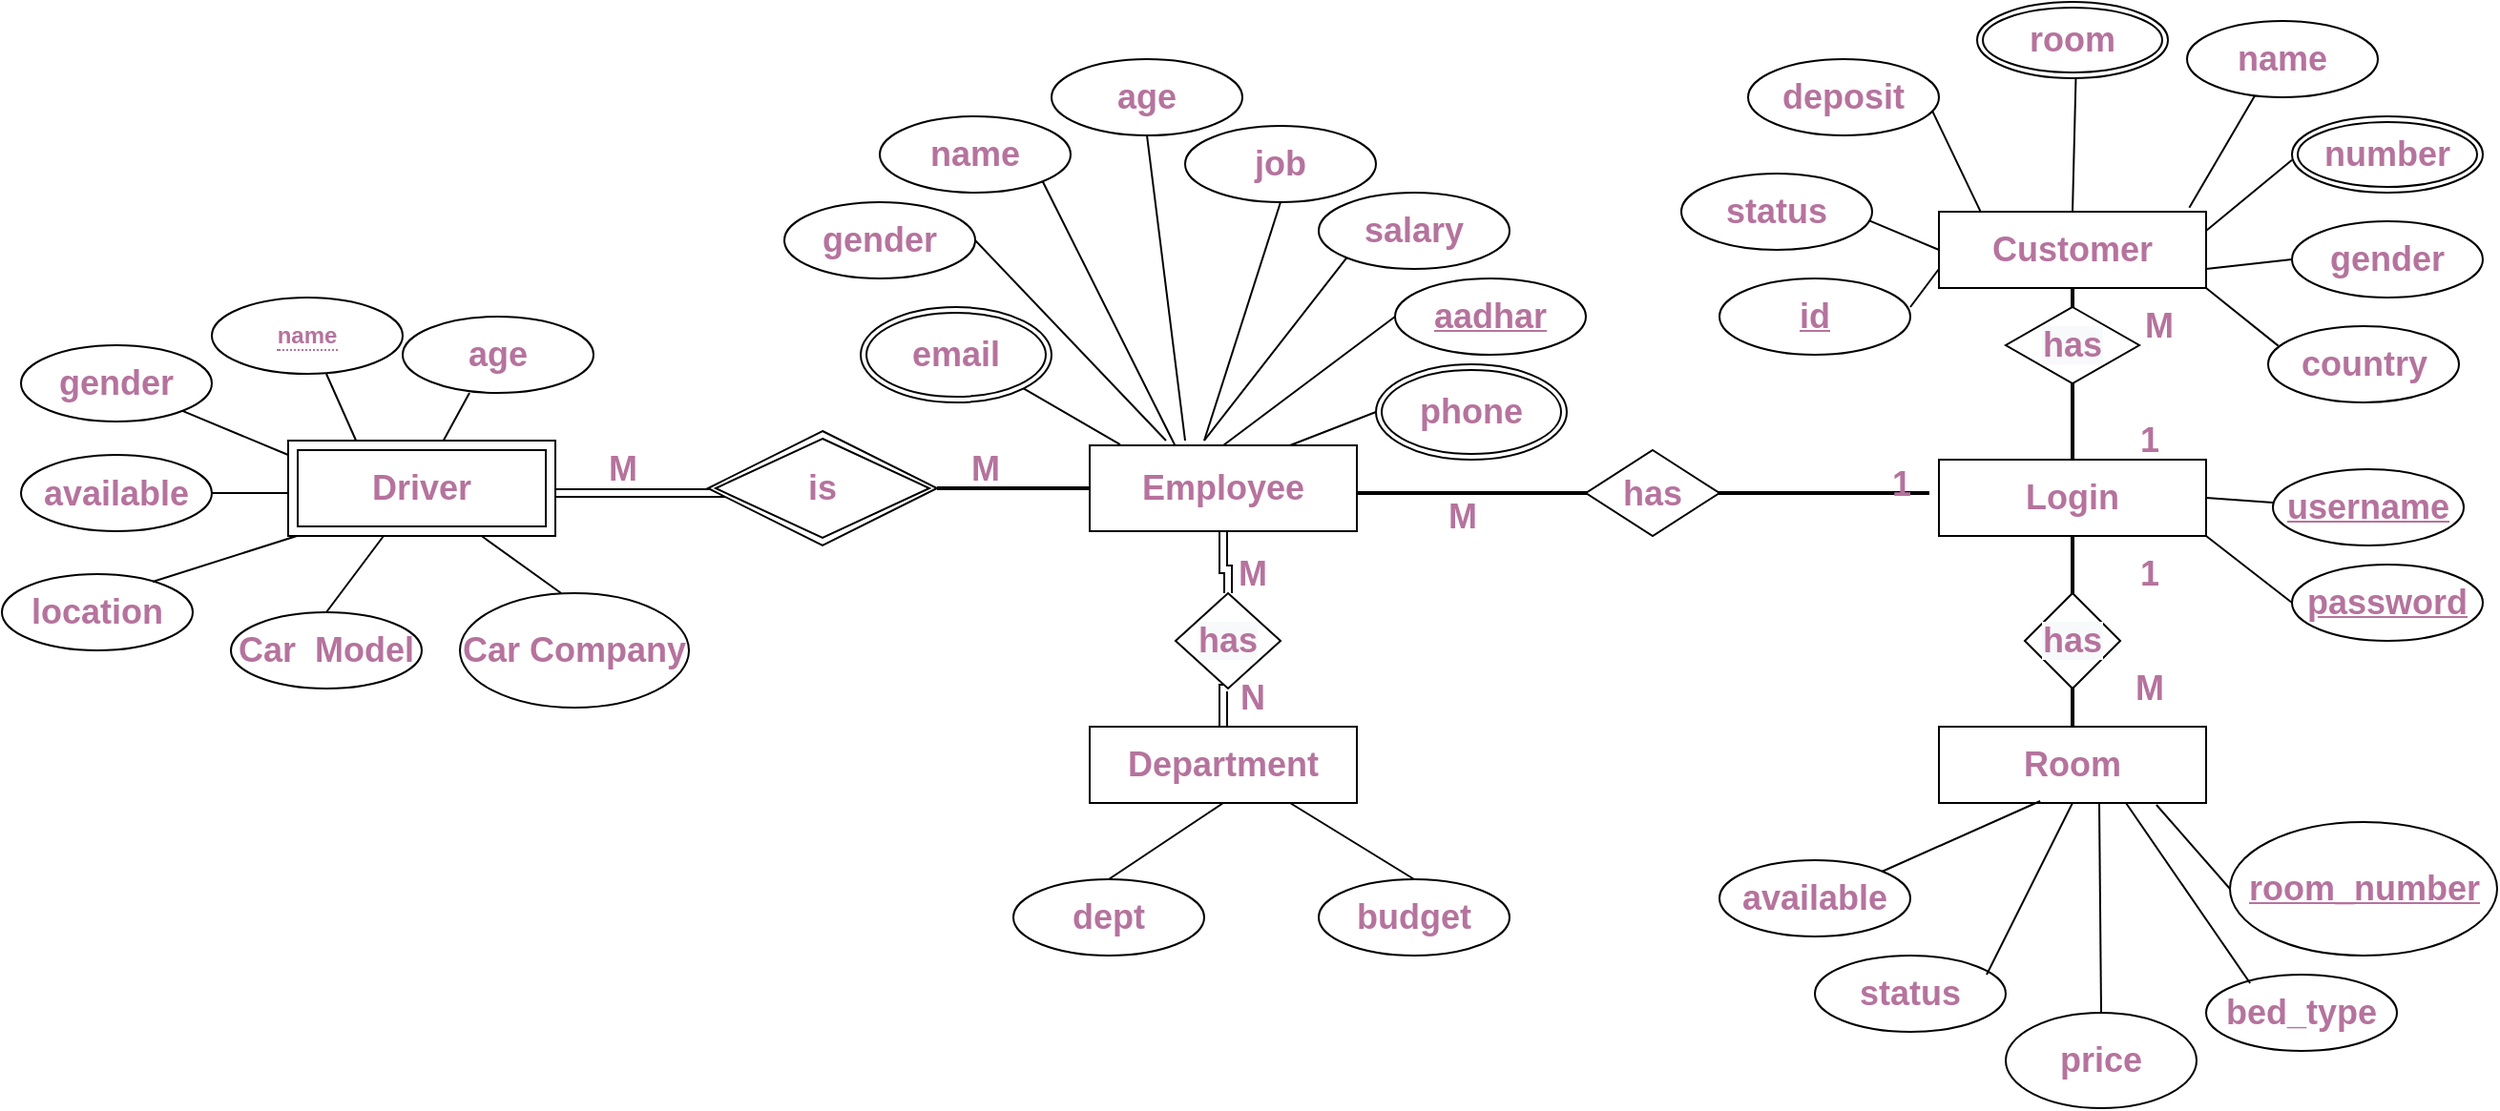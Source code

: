<mxfile version="15.7.3" type="github">
  <diagram id="R2lEEEUBdFMjLlhIrx00" name="Page-1">
    <mxGraphModel dx="2736" dy="691" grid="1" gridSize="10" guides="1" tooltips="1" connect="1" arrows="1" fold="1" page="1" pageScale="1" pageWidth="850" pageHeight="1100" math="0" shadow="0" extFonts="Permanent Marker^https://fonts.googleapis.com/css?family=Permanent+Marker">
      <root>
        <mxCell id="0" />
        <mxCell id="1" parent="0" />
        <mxCell id="tLfT9vOAS1rbt2APkhs6-173" value="" style="line;strokeWidth=2;html=1;rounded=0;sketch=0;fontColor=#B5739D;fontStyle=1" vertex="1" parent="1">
          <mxGeometry x="440" y="382.5" width="340" height="10" as="geometry" />
        </mxCell>
        <mxCell id="tLfT9vOAS1rbt2APkhs6-2" value="Department" style="whiteSpace=wrap;html=1;fontStyle=1;fontSize=18;rounded=0;fontColor=#B5739D;" vertex="1" parent="1">
          <mxGeometry x="340" y="510" width="140" height="40" as="geometry" />
        </mxCell>
        <mxCell id="tLfT9vOAS1rbt2APkhs6-3" value="Customer" style="whiteSpace=wrap;html=1;fontStyle=1;fontSize=18;rounded=0;fontColor=#B5739D;" vertex="1" parent="1">
          <mxGeometry x="785" y="240" width="140" height="40" as="geometry" />
        </mxCell>
        <mxCell id="tLfT9vOAS1rbt2APkhs6-32" style="edgeStyle=orthogonalEdgeStyle;shape=link;orthogonalLoop=1;jettySize=auto;html=1;entryX=0.5;entryY=0;entryDx=0;entryDy=0;fontSize=18;rounded=0;fontColor=#B5739D;fontStyle=1" edge="1" parent="1" source="tLfT9vOAS1rbt2APkhs6-4" target="tLfT9vOAS1rbt2APkhs6-15">
          <mxGeometry relative="1" as="geometry" />
        </mxCell>
        <mxCell id="tLfT9vOAS1rbt2APkhs6-6" value="Room" style="whiteSpace=wrap;html=1;direction=south;fontStyle=1;fontSize=18;rounded=0;fontColor=#B5739D;" vertex="1" parent="1">
          <mxGeometry x="785" y="510" width="140" height="40" as="geometry" />
        </mxCell>
        <mxCell id="tLfT9vOAS1rbt2APkhs6-33" style="edgeStyle=orthogonalEdgeStyle;shape=link;orthogonalLoop=1;jettySize=auto;html=1;exitX=0.5;exitY=1;exitDx=0;exitDy=0;entryX=0.5;entryY=0;entryDx=0;entryDy=0;fontSize=18;rounded=0;fontColor=#B5739D;fontStyle=1" edge="1" parent="1" source="tLfT9vOAS1rbt2APkhs6-15" target="tLfT9vOAS1rbt2APkhs6-2">
          <mxGeometry relative="1" as="geometry" />
        </mxCell>
        <mxCell id="tLfT9vOAS1rbt2APkhs6-15" value="&#xa;&#xa;&lt;span style=&quot;font-family: helvetica; font-size: 18px; font-style: normal; letter-spacing: normal; text-align: center; text-indent: 0px; text-transform: none; word-spacing: 0px; background-color: rgb(248, 249, 250); display: inline; float: none;&quot;&gt;has&lt;/span&gt;&#xa;&#xa;" style="rhombus;whiteSpace=wrap;html=1;fontSize=18;rounded=0;fontColor=#B5739D;fontStyle=1" vertex="1" parent="1">
          <mxGeometry x="385" y="440" width="55" height="50" as="geometry" />
        </mxCell>
        <mxCell id="tLfT9vOAS1rbt2APkhs6-25" style="edgeStyle=orthogonalEdgeStyle;orthogonalLoop=1;jettySize=auto;html=1;exitX=0;exitY=0.5;exitDx=0;exitDy=0;entryX=0;entryY=0.5;entryDx=0;entryDy=0;fontSize=18;rounded=0;fontColor=#B5739D;fontStyle=1" edge="1" parent="1">
          <mxGeometry relative="1" as="geometry">
            <mxPoint x="160" y="387.5" as="sourcePoint" />
            <mxPoint x="160" y="387.5" as="targetPoint" />
          </mxGeometry>
        </mxCell>
        <mxCell id="tLfT9vOAS1rbt2APkhs6-31" style="edgeStyle=orthogonalEdgeStyle;shape=link;orthogonalLoop=1;jettySize=auto;html=1;exitX=0;exitY=0.5;exitDx=0;exitDy=0;entryX=1;entryY=0.5;entryDx=0;entryDy=0;fontSize=18;rounded=0;fontColor=#B5739D;fontStyle=1" edge="1" parent="1">
          <mxGeometry relative="1" as="geometry">
            <mxPoint x="160" y="387.5" as="sourcePoint" />
            <mxPoint x="60" y="387.5" as="targetPoint" />
          </mxGeometry>
        </mxCell>
        <mxCell id="tLfT9vOAS1rbt2APkhs6-17" value="has" style="rhombus;whiteSpace=wrap;html=1;fontSize=18;rounded=0;fontColor=#B5739D;fontStyle=1" vertex="1" parent="1">
          <mxGeometry x="600" y="365" width="70" height="45" as="geometry" />
        </mxCell>
        <mxCell id="tLfT9vOAS1rbt2APkhs6-40" value="M" style="text;html=1;resizable=0;autosize=1;align=center;verticalAlign=middle;points=[];fillColor=none;strokeColor=none;fontSize=18;rounded=0;fontColor=#B5739D;fontStyle=1" vertex="1" parent="1">
          <mxGeometry x="885" y="285" width="30" height="30" as="geometry" />
        </mxCell>
        <mxCell id="tLfT9vOAS1rbt2APkhs6-41" value="1" style="text;html=1;resizable=0;autosize=1;align=center;verticalAlign=middle;points=[];fillColor=none;strokeColor=none;fontSize=18;rounded=0;fontColor=#B5739D;fontStyle=1" vertex="1" parent="1">
          <mxGeometry x="880" y="345" width="30" height="30" as="geometry" />
        </mxCell>
        <mxCell id="tLfT9vOAS1rbt2APkhs6-42" value="M" style="text;html=1;resizable=0;autosize=1;align=center;verticalAlign=middle;points=[];fillColor=none;strokeColor=none;fontSize=18;rounded=0;fontColor=#B5739D;fontStyle=1" vertex="1" parent="1">
          <mxGeometry x="880" y="475" width="30" height="30" as="geometry" />
        </mxCell>
        <mxCell id="tLfT9vOAS1rbt2APkhs6-43" value="1" style="text;html=1;resizable=0;autosize=1;align=center;verticalAlign=middle;points=[];fillColor=none;strokeColor=none;fontSize=18;rounded=0;fontColor=#B5739D;fontStyle=1" vertex="1" parent="1">
          <mxGeometry x="880" y="415" width="30" height="30" as="geometry" />
        </mxCell>
        <mxCell id="tLfT9vOAS1rbt2APkhs6-44" value="N" style="text;html=1;resizable=0;autosize=1;align=center;verticalAlign=middle;points=[];fillColor=none;strokeColor=none;fontSize=18;rounded=0;fontColor=#B5739D;fontStyle=1" vertex="1" parent="1">
          <mxGeometry x="410" y="480" width="30" height="30" as="geometry" />
        </mxCell>
        <mxCell id="tLfT9vOAS1rbt2APkhs6-45" value="M" style="text;html=1;resizable=0;autosize=1;align=center;verticalAlign=middle;points=[];fillColor=none;strokeColor=none;fontSize=18;rounded=0;fontColor=#B5739D;fontStyle=1" vertex="1" parent="1">
          <mxGeometry x="410" y="415" width="30" height="30" as="geometry" />
        </mxCell>
        <mxCell id="tLfT9vOAS1rbt2APkhs6-46" value="1" style="text;html=1;resizable=0;autosize=1;align=center;verticalAlign=middle;points=[];fillColor=none;strokeColor=none;fontSize=18;rounded=0;fontColor=#B5739D;fontStyle=1" vertex="1" parent="1">
          <mxGeometry x="750" y="367.5" width="30" height="30" as="geometry" />
        </mxCell>
        <mxCell id="tLfT9vOAS1rbt2APkhs6-48" value="M" style="text;html=1;resizable=0;autosize=1;align=center;verticalAlign=middle;points=[];fillColor=none;strokeColor=none;fontSize=18;rounded=0;fontColor=#B5739D;fontStyle=1" vertex="1" parent="1">
          <mxGeometry x="270" y="360" width="30" height="30" as="geometry" />
        </mxCell>
        <mxCell id="tLfT9vOAS1rbt2APkhs6-49" value="M" style="text;html=1;resizable=0;autosize=1;align=center;verticalAlign=middle;points=[];fillColor=none;strokeColor=none;fontSize=18;rounded=0;fontColor=#B5739D;fontStyle=1" vertex="1" parent="1">
          <mxGeometry x="80" y="360" width="30" height="30" as="geometry" />
        </mxCell>
        <mxCell id="tLfT9vOAS1rbt2APkhs6-58" value="" style="endArrow=none;html=1;fontSize=18;entryX=0;entryY=0.5;entryDx=0;entryDy=0;exitX=1;exitY=0.5;exitDx=0;exitDy=0;rounded=0;fontColor=#B5739D;fontStyle=1" edge="1" parent="1" source="tLfT9vOAS1rbt2APkhs6-5">
          <mxGeometry width="50" height="50" relative="1" as="geometry">
            <mxPoint x="920" y="400" as="sourcePoint" />
            <mxPoint x="960.0" y="392.5" as="targetPoint" />
          </mxGeometry>
        </mxCell>
        <mxCell id="tLfT9vOAS1rbt2APkhs6-61" value="" style="endArrow=none;html=1;fontSize=18;exitX=1;exitY=1;exitDx=0;exitDy=0;entryX=0;entryY=0.5;entryDx=0;entryDy=0;rounded=0;fontColor=#B5739D;fontStyle=1" edge="1" parent="1" source="tLfT9vOAS1rbt2APkhs6-5">
          <mxGeometry width="50" height="50" relative="1" as="geometry">
            <mxPoint x="925" y="462.5" as="sourcePoint" />
            <mxPoint x="970.0" y="445" as="targetPoint" />
          </mxGeometry>
        </mxCell>
        <mxCell id="tLfT9vOAS1rbt2APkhs6-81" value="" style="endArrow=none;html=1;fontSize=18;entryX=0.693;entryY=1.071;entryDx=0;entryDy=0;entryPerimeter=0;exitX=0.157;exitY=0.008;exitDx=0;exitDy=0;exitPerimeter=0;rounded=0;fontColor=#B5739D;fontStyle=1" edge="1" parent="1" source="tLfT9vOAS1rbt2APkhs6-3">
          <mxGeometry width="50" height="50" relative="1" as="geometry">
            <mxPoint x="740" y="290" as="sourcePoint" />
            <mxPoint x="779.475" y="182.84" as="targetPoint" />
          </mxGeometry>
        </mxCell>
        <mxCell id="tLfT9vOAS1rbt2APkhs6-82" value="" style="endArrow=none;html=1;fontSize=18;entryX=0.36;entryY=0.988;entryDx=0;entryDy=0;entryPerimeter=0;exitX=0.5;exitY=0;exitDx=0;exitDy=0;rounded=0;fontColor=#B5739D;fontStyle=1" edge="1" parent="1" source="tLfT9vOAS1rbt2APkhs6-3">
          <mxGeometry width="50" height="50" relative="1" as="geometry">
            <mxPoint x="816.98" y="250.32" as="sourcePoint" />
            <mxPoint x="857" y="159.52" as="targetPoint" />
          </mxGeometry>
        </mxCell>
        <mxCell id="tLfT9vOAS1rbt2APkhs6-83" value="" style="endArrow=none;html=1;fontSize=18;exitX=0.937;exitY=-0.054;exitDx=0;exitDy=0;exitPerimeter=0;rounded=0;fontColor=#B5739D;fontStyle=1" edge="1" parent="1" source="tLfT9vOAS1rbt2APkhs6-3">
          <mxGeometry width="50" height="50" relative="1" as="geometry">
            <mxPoint x="977.51" y="217.48" as="sourcePoint" />
            <mxPoint x="956.401" y="169.104" as="targetPoint" />
          </mxGeometry>
        </mxCell>
        <mxCell id="tLfT9vOAS1rbt2APkhs6-84" value="" style="endArrow=none;html=1;fontSize=18;entryX=0.693;entryY=1.071;entryDx=0;entryDy=0;entryPerimeter=0;exitX=1;exitY=0.25;exitDx=0;exitDy=0;rounded=0;fontColor=#B5739D;fontStyle=1" edge="1" parent="1" source="tLfT9vOAS1rbt2APkhs6-3">
          <mxGeometry width="50" height="50" relative="1" as="geometry">
            <mxPoint x="997.51" y="270.32" as="sourcePoint" />
            <mxPoint x="970.005" y="212.84" as="targetPoint" />
          </mxGeometry>
        </mxCell>
        <mxCell id="tLfT9vOAS1rbt2APkhs6-85" value="" style="endArrow=none;html=1;fontSize=18;entryX=0;entryY=0.5;entryDx=0;entryDy=0;exitX=1;exitY=0.75;exitDx=0;exitDy=0;rounded=0;fontColor=#B5739D;fontStyle=1" edge="1" parent="1" source="tLfT9vOAS1rbt2APkhs6-3">
          <mxGeometry width="50" height="50" relative="1" as="geometry">
            <mxPoint x="846.98" y="280.32" as="sourcePoint" />
            <mxPoint x="970.0" y="265" as="targetPoint" />
          </mxGeometry>
        </mxCell>
        <mxCell id="tLfT9vOAS1rbt2APkhs6-86" value="" style="endArrow=none;html=1;fontSize=18;entryX=0.949;entryY=0.842;entryDx=0;entryDy=0;entryPerimeter=0;exitX=0;exitY=0.5;exitDx=0;exitDy=0;rounded=0;fontColor=#B5739D;fontStyle=1" edge="1" parent="1" source="tLfT9vOAS1rbt2APkhs6-3">
          <mxGeometry width="50" height="50" relative="1" as="geometry">
            <mxPoint x="856.98" y="290.32" as="sourcePoint" />
            <mxPoint x="746.175" y="243.68" as="targetPoint" />
          </mxGeometry>
        </mxCell>
        <mxCell id="tLfT9vOAS1rbt2APkhs6-87" value="" style="endArrow=none;html=1;fontSize=18;entryX=1;entryY=0.25;entryDx=0;entryDy=0;entryPerimeter=0;exitX=0;exitY=0.75;exitDx=0;exitDy=0;rounded=0;fontColor=#B5739D;fontStyle=1" edge="1" parent="1" source="tLfT9vOAS1rbt2APkhs6-3">
          <mxGeometry width="50" height="50" relative="1" as="geometry">
            <mxPoint x="866.98" y="300.32" as="sourcePoint" />
            <mxPoint x="770" y="290" as="targetPoint" />
          </mxGeometry>
        </mxCell>
        <mxCell id="tLfT9vOAS1rbt2APkhs6-89" value="" style="endArrow=none;html=1;fontSize=18;entryX=1;entryY=1;entryDx=0;entryDy=0;exitX=0.053;exitY=0.258;exitDx=0;exitDy=0;exitPerimeter=0;rounded=0;fontColor=#B5739D;fontStyle=1" edge="1" parent="1" source="tLfT9vOAS1rbt2APkhs6-97" target="tLfT9vOAS1rbt2APkhs6-3">
          <mxGeometry width="50" height="50" relative="1" as="geometry">
            <mxPoint x="960.983" y="305.858" as="sourcePoint" />
            <mxPoint x="849.475" y="252.84" as="targetPoint" />
          </mxGeometry>
        </mxCell>
        <mxCell id="tLfT9vOAS1rbt2APkhs6-90" value="id" style="ellipse;whiteSpace=wrap;html=1;align=center;fontStyle=5;fontSize=18;rounded=0;fontColor=#B5739D;" vertex="1" parent="1">
          <mxGeometry x="670" y="275" width="100" height="40" as="geometry" />
        </mxCell>
        <mxCell id="tLfT9vOAS1rbt2APkhs6-91" value="number" style="ellipse;shape=doubleEllipse;margin=3;whiteSpace=wrap;html=1;align=center;fontSize=18;rounded=0;fontColor=#B5739D;fontStyle=1" vertex="1" parent="1">
          <mxGeometry x="970" y="190" width="100" height="40" as="geometry" />
        </mxCell>
        <mxCell id="tLfT9vOAS1rbt2APkhs6-92" value="room" style="ellipse;shape=doubleEllipse;margin=3;whiteSpace=wrap;html=1;align=center;fontSize=18;rounded=0;fontColor=#B5739D;fontStyle=1" vertex="1" parent="1">
          <mxGeometry x="805" y="130" width="100" height="40" as="geometry" />
        </mxCell>
        <mxCell id="tLfT9vOAS1rbt2APkhs6-93" value="gender" style="ellipse;whiteSpace=wrap;html=1;align=center;fontSize=18;rounded=0;fontColor=#B5739D;fontStyle=1" vertex="1" parent="1">
          <mxGeometry x="970" y="245" width="100" height="40" as="geometry" />
        </mxCell>
        <mxCell id="tLfT9vOAS1rbt2APkhs6-94" value="name" style="ellipse;whiteSpace=wrap;html=1;align=center;fontSize=18;rounded=0;fontColor=#B5739D;fontStyle=1" vertex="1" parent="1">
          <mxGeometry x="915" y="140" width="100" height="40" as="geometry" />
        </mxCell>
        <mxCell id="tLfT9vOAS1rbt2APkhs6-95" value="deposit" style="ellipse;whiteSpace=wrap;html=1;align=center;fontSize=18;rounded=0;fontColor=#B5739D;fontStyle=1" vertex="1" parent="1">
          <mxGeometry x="685" y="160" width="100" height="40" as="geometry" />
        </mxCell>
        <mxCell id="tLfT9vOAS1rbt2APkhs6-96" value="status" style="ellipse;whiteSpace=wrap;html=1;align=center;fontSize=18;rounded=0;fontColor=#B5739D;fontStyle=1" vertex="1" parent="1">
          <mxGeometry x="650" y="220" width="100" height="40" as="geometry" />
        </mxCell>
        <mxCell id="tLfT9vOAS1rbt2APkhs6-97" value="country" style="ellipse;whiteSpace=wrap;html=1;align=center;fontSize=18;rounded=0;fontColor=#B5739D;fontStyle=1" vertex="1" parent="1">
          <mxGeometry x="957.5" y="300" width="100" height="40" as="geometry" />
        </mxCell>
        <mxCell id="tLfT9vOAS1rbt2APkhs6-98" value="&lt;u&gt;username&lt;/u&gt;" style="ellipse;whiteSpace=wrap;html=1;align=center;fontSize=18;rounded=0;fontColor=#B5739D;fontStyle=1" vertex="1" parent="1">
          <mxGeometry x="960" y="375" width="100" height="40" as="geometry" />
        </mxCell>
        <mxCell id="tLfT9vOAS1rbt2APkhs6-99" value="password" style="ellipse;whiteSpace=wrap;html=1;align=center;fontSize=18;fontStyle=5;rounded=0;fontColor=#B5739D;" vertex="1" parent="1">
          <mxGeometry x="970" y="425" width="100" height="40" as="geometry" />
        </mxCell>
        <mxCell id="tLfT9vOAS1rbt2APkhs6-105" value="gender" style="ellipse;whiteSpace=wrap;html=1;align=center;fontSize=18;rounded=0;fontColor=#B5739D;fontStyle=1" vertex="1" parent="1">
          <mxGeometry x="180" y="235" width="100" height="40" as="geometry" />
        </mxCell>
        <mxCell id="tLfT9vOAS1rbt2APkhs6-106" value="name" style="ellipse;whiteSpace=wrap;html=1;align=center;fontSize=18;rounded=0;fontColor=#B5739D;fontStyle=1" vertex="1" parent="1">
          <mxGeometry x="230" y="190" width="100" height="40" as="geometry" />
        </mxCell>
        <mxCell id="tLfT9vOAS1rbt2APkhs6-107" value="age" style="ellipse;whiteSpace=wrap;html=1;align=center;fontSize=18;rounded=0;fontColor=#B5739D;fontStyle=1" vertex="1" parent="1">
          <mxGeometry x="320" y="160" width="100" height="40" as="geometry" />
        </mxCell>
        <mxCell id="tLfT9vOAS1rbt2APkhs6-108" value="salary" style="ellipse;whiteSpace=wrap;html=1;align=center;fontSize=18;rounded=0;fontColor=#B5739D;fontStyle=1" vertex="1" parent="1">
          <mxGeometry x="460" y="230" width="100" height="40" as="geometry" />
        </mxCell>
        <mxCell id="tLfT9vOAS1rbt2APkhs6-110" value="job" style="ellipse;whiteSpace=wrap;html=1;align=center;fontSize=18;rounded=0;fontColor=#B5739D;fontStyle=1" vertex="1" parent="1">
          <mxGeometry x="390" y="195" width="100" height="40" as="geometry" />
        </mxCell>
        <mxCell id="tLfT9vOAS1rbt2APkhs6-111" value="&lt;span&gt;Car&amp;nbsp; Model&lt;/span&gt;" style="ellipse;whiteSpace=wrap;html=1;align=center;fontSize=18;fontStyle=1;rounded=0;fontColor=#B5739D;" vertex="1" parent="1">
          <mxGeometry x="-110" y="450" width="100" height="40" as="geometry" />
        </mxCell>
        <mxCell id="tLfT9vOAS1rbt2APkhs6-112" value="phone" style="ellipse;shape=doubleEllipse;margin=3;whiteSpace=wrap;html=1;align=center;fontSize=18;rounded=0;fontColor=#B5739D;fontStyle=1" vertex="1" parent="1">
          <mxGeometry x="490" y="320" width="100" height="50" as="geometry" />
        </mxCell>
        <mxCell id="tLfT9vOAS1rbt2APkhs6-113" value="aadhar" style="ellipse;whiteSpace=wrap;html=1;align=center;fontStyle=5;fontSize=18;rounded=0;fontColor=#B5739D;" vertex="1" parent="1">
          <mxGeometry x="500" y="275" width="100" height="40" as="geometry" />
        </mxCell>
        <mxCell id="tLfT9vOAS1rbt2APkhs6-114" value="email" style="ellipse;shape=doubleEllipse;margin=3;whiteSpace=wrap;html=1;align=center;fontSize=18;rounded=0;fontColor=#B5739D;fontStyle=1" vertex="1" parent="1">
          <mxGeometry x="220" y="290" width="100" height="50" as="geometry" />
        </mxCell>
        <mxCell id="tLfT9vOAS1rbt2APkhs6-124" value="" style="endArrow=none;html=1;fontSize=18;entryX=0.5;entryY=1;entryDx=0;entryDy=0;rounded=0;fontColor=#B5739D;fontStyle=1" edge="1" parent="1" target="tLfT9vOAS1rbt2APkhs6-110">
          <mxGeometry width="50" height="50" relative="1" as="geometry">
            <mxPoint x="400" y="360" as="sourcePoint" />
            <mxPoint x="395" y="280" as="targetPoint" />
          </mxGeometry>
        </mxCell>
        <mxCell id="tLfT9vOAS1rbt2APkhs6-125" value="" style="endArrow=none;html=1;fontSize=18;entryX=0.5;entryY=1;entryDx=0;entryDy=0;rounded=0;fontColor=#B5739D;fontStyle=1" edge="1" parent="1">
          <mxGeometry width="50" height="50" relative="1" as="geometry">
            <mxPoint x="390" y="360" as="sourcePoint" />
            <mxPoint x="370" y="200" as="targetPoint" />
          </mxGeometry>
        </mxCell>
        <mxCell id="tLfT9vOAS1rbt2APkhs6-126" value="" style="endArrow=none;html=1;fontSize=18;entryX=0;entryY=1;entryDx=0;entryDy=0;rounded=0;fontColor=#B5739D;fontStyle=1" edge="1" parent="1" target="tLfT9vOAS1rbt2APkhs6-108">
          <mxGeometry width="50" height="50" relative="1" as="geometry">
            <mxPoint x="400" y="360" as="sourcePoint" />
            <mxPoint x="460" y="255" as="targetPoint" />
          </mxGeometry>
        </mxCell>
        <mxCell id="tLfT9vOAS1rbt2APkhs6-127" value="" style="endArrow=none;html=1;fontSize=18;entryX=0;entryY=0.5;entryDx=0;entryDy=0;exitX=0.5;exitY=0;exitDx=0;exitDy=0;rounded=0;fontColor=#B5739D;fontStyle=1" edge="1" parent="1" source="tLfT9vOAS1rbt2APkhs6-4" target="tLfT9vOAS1rbt2APkhs6-113">
          <mxGeometry width="50" height="50" relative="1" as="geometry">
            <mxPoint x="430" y="390" as="sourcePoint" />
            <mxPoint x="470" y="265" as="targetPoint" />
          </mxGeometry>
        </mxCell>
        <mxCell id="tLfT9vOAS1rbt2APkhs6-128" value="" style="endArrow=none;html=1;fontSize=18;entryX=0;entryY=0.5;entryDx=0;entryDy=0;exitX=0.75;exitY=0;exitDx=0;exitDy=0;rounded=0;fontColor=#B5739D;fontStyle=1" edge="1" parent="1" source="tLfT9vOAS1rbt2APkhs6-4" target="tLfT9vOAS1rbt2APkhs6-112">
          <mxGeometry width="50" height="50" relative="1" as="geometry">
            <mxPoint x="440" y="400" as="sourcePoint" />
            <mxPoint x="480" y="275" as="targetPoint" />
          </mxGeometry>
        </mxCell>
        <mxCell id="tLfT9vOAS1rbt2APkhs6-129" value="" style="endArrow=none;html=1;fontSize=18;entryX=1;entryY=1;entryDx=0;entryDy=0;exitX=0.321;exitY=0.011;exitDx=0;exitDy=0;exitPerimeter=0;rounded=0;fontColor=#B5739D;fontStyle=1" edge="1" parent="1" source="tLfT9vOAS1rbt2APkhs6-4" target="tLfT9vOAS1rbt2APkhs6-106">
          <mxGeometry width="50" height="50" relative="1" as="geometry">
            <mxPoint x="450" y="410" as="sourcePoint" />
            <mxPoint x="490" y="285" as="targetPoint" />
          </mxGeometry>
        </mxCell>
        <mxCell id="tLfT9vOAS1rbt2APkhs6-130" value="" style="endArrow=none;html=1;fontSize=18;entryX=1;entryY=0.5;entryDx=0;entryDy=0;rounded=0;fontColor=#B5739D;fontStyle=1" edge="1" parent="1" target="tLfT9vOAS1rbt2APkhs6-105">
          <mxGeometry width="50" height="50" relative="1" as="geometry">
            <mxPoint x="380" y="360" as="sourcePoint" />
            <mxPoint x="500" y="295" as="targetPoint" />
          </mxGeometry>
        </mxCell>
        <mxCell id="tLfT9vOAS1rbt2APkhs6-131" value="" style="endArrow=none;html=1;fontSize=18;entryX=1;entryY=1;entryDx=0;entryDy=0;exitX=0.114;exitY=-0.011;exitDx=0;exitDy=0;exitPerimeter=0;rounded=0;fontColor=#B5739D;fontStyle=1" edge="1" parent="1" source="tLfT9vOAS1rbt2APkhs6-4" target="tLfT9vOAS1rbt2APkhs6-114">
          <mxGeometry width="50" height="50" relative="1" as="geometry">
            <mxPoint x="470" y="430" as="sourcePoint" />
            <mxPoint x="510" y="305" as="targetPoint" />
          </mxGeometry>
        </mxCell>
        <mxCell id="tLfT9vOAS1rbt2APkhs6-132" value="dept" style="ellipse;whiteSpace=wrap;html=1;align=center;fontSize=18;rounded=0;fontColor=#B5739D;fontStyle=1" vertex="1" parent="1">
          <mxGeometry x="300" y="590" width="100" height="40" as="geometry" />
        </mxCell>
        <mxCell id="tLfT9vOAS1rbt2APkhs6-133" value="budget" style="ellipse;whiteSpace=wrap;html=1;align=center;fontSize=18;rounded=0;fontColor=#B5739D;fontStyle=1" vertex="1" parent="1">
          <mxGeometry x="460" y="590" width="100" height="40" as="geometry" />
        </mxCell>
        <mxCell id="tLfT9vOAS1rbt2APkhs6-134" value="" style="endArrow=none;html=1;fontSize=18;entryX=0.5;entryY=0;entryDx=0;entryDy=0;exitX=0.75;exitY=1;exitDx=0;exitDy=0;rounded=0;fontColor=#B5739D;fontStyle=1" edge="1" parent="1" source="tLfT9vOAS1rbt2APkhs6-2" target="tLfT9vOAS1rbt2APkhs6-133">
          <mxGeometry width="50" height="50" relative="1" as="geometry">
            <mxPoint x="480" y="440" as="sourcePoint" />
            <mxPoint x="520" y="315" as="targetPoint" />
          </mxGeometry>
        </mxCell>
        <mxCell id="tLfT9vOAS1rbt2APkhs6-135" value="" style="endArrow=none;html=1;fontSize=18;entryX=0.5;entryY=1;entryDx=0;entryDy=0;exitX=0.5;exitY=0;exitDx=0;exitDy=0;rounded=0;fontColor=#B5739D;fontStyle=1" edge="1" parent="1" source="tLfT9vOAS1rbt2APkhs6-132" target="tLfT9vOAS1rbt2APkhs6-2">
          <mxGeometry width="50" height="50" relative="1" as="geometry">
            <mxPoint x="490" y="450" as="sourcePoint" />
            <mxPoint x="530" y="325" as="targetPoint" />
          </mxGeometry>
        </mxCell>
        <mxCell id="tLfT9vOAS1rbt2APkhs6-136" value="Car Company" style="ellipse;whiteSpace=wrap;html=1;align=center;fontSize=18;rounded=0;fontColor=#B5739D;fontStyle=1" vertex="1" parent="1">
          <mxGeometry x="10" y="440" width="120" height="60" as="geometry" />
        </mxCell>
        <mxCell id="tLfT9vOAS1rbt2APkhs6-137" value="available" style="ellipse;whiteSpace=wrap;html=1;align=center;fontSize=18;rounded=0;fontColor=#B5739D;fontStyle=1" vertex="1" parent="1">
          <mxGeometry x="-220" y="367.5" width="100" height="40" as="geometry" />
        </mxCell>
        <mxCell id="tLfT9vOAS1rbt2APkhs6-138" value="available" style="ellipse;whiteSpace=wrap;html=1;align=center;fontSize=18;rounded=0;fontColor=#B5739D;fontStyle=1" vertex="1" parent="1">
          <mxGeometry x="670" y="580" width="100" height="40" as="geometry" />
        </mxCell>
        <mxCell id="tLfT9vOAS1rbt2APkhs6-139" value="room_number" style="ellipse;whiteSpace=wrap;html=1;align=center;fontSize=18;fontStyle=5;rounded=0;fontColor=#B5739D;" vertex="1" parent="1">
          <mxGeometry x="937.5" y="560" width="140" height="70" as="geometry" />
        </mxCell>
        <mxCell id="tLfT9vOAS1rbt2APkhs6-140" value="status" style="ellipse;whiteSpace=wrap;html=1;align=center;fontSize=18;rounded=0;fontColor=#B5739D;fontStyle=1" vertex="1" parent="1">
          <mxGeometry x="720" y="630" width="100" height="40" as="geometry" />
        </mxCell>
        <mxCell id="tLfT9vOAS1rbt2APkhs6-141" value="bed_type" style="ellipse;whiteSpace=wrap;html=1;align=center;fontSize=18;rounded=0;fontColor=#B5739D;fontStyle=1" vertex="1" parent="1">
          <mxGeometry x="925" y="640" width="100" height="40" as="geometry" />
        </mxCell>
        <mxCell id="tLfT9vOAS1rbt2APkhs6-142" value="price" style="ellipse;whiteSpace=wrap;html=1;align=center;fontSize=18;rounded=0;fontColor=#B5739D;fontStyle=1" vertex="1" parent="1">
          <mxGeometry x="820" y="660" width="100" height="50" as="geometry" />
        </mxCell>
        <mxCell id="tLfT9vOAS1rbt2APkhs6-144" value="" style="endArrow=none;html=1;fontSize=18;entryX=0.975;entryY=0.621;entryDx=0;entryDy=0;entryPerimeter=0;exitX=1;exitY=0;exitDx=0;exitDy=0;rounded=0;fontColor=#B5739D;fontStyle=1" edge="1" parent="1" source="tLfT9vOAS1rbt2APkhs6-138" target="tLfT9vOAS1rbt2APkhs6-6">
          <mxGeometry width="50" height="50" relative="1" as="geometry">
            <mxPoint x="800" y="630" as="sourcePoint" />
            <mxPoint x="850" y="580" as="targetPoint" />
          </mxGeometry>
        </mxCell>
        <mxCell id="tLfT9vOAS1rbt2APkhs6-145" value="" style="endArrow=none;html=1;fontSize=18;entryX=1;entryY=0.5;entryDx=0;entryDy=0;rounded=0;fontColor=#B5739D;fontStyle=1" edge="1" parent="1" target="tLfT9vOAS1rbt2APkhs6-6">
          <mxGeometry width="50" height="50" relative="1" as="geometry">
            <mxPoint x="810" y="640" as="sourcePoint" />
            <mxPoint x="848.06" y="559" as="targetPoint" />
          </mxGeometry>
        </mxCell>
        <mxCell id="tLfT9vOAS1rbt2APkhs6-146" value="" style="endArrow=none;html=1;fontSize=18;entryX=0.975;entryY=0.621;entryDx=0;entryDy=0;entryPerimeter=0;exitX=1;exitY=0.3;exitDx=0;exitDy=0;exitPerimeter=0;rounded=0;fontColor=#B5739D;fontStyle=1" edge="1" parent="1" source="tLfT9vOAS1rbt2APkhs6-6">
          <mxGeometry width="50" height="50" relative="1" as="geometry">
            <mxPoint x="870" y="550" as="sourcePoint" />
            <mxPoint x="948.06" y="644.5" as="targetPoint" />
          </mxGeometry>
        </mxCell>
        <mxCell id="tLfT9vOAS1rbt2APkhs6-147" value="" style="endArrow=none;html=1;fontSize=18;entryX=0;entryY=0.5;entryDx=0;entryDy=0;exitX=1.025;exitY=0.186;exitDx=0;exitDy=0;exitPerimeter=0;rounded=0;fontColor=#B5739D;fontStyle=1" edge="1" parent="1" source="tLfT9vOAS1rbt2APkhs6-6" target="tLfT9vOAS1rbt2APkhs6-139">
          <mxGeometry width="50" height="50" relative="1" as="geometry">
            <mxPoint x="830" y="660" as="sourcePoint" />
            <mxPoint x="868.06" y="579" as="targetPoint" />
          </mxGeometry>
        </mxCell>
        <mxCell id="tLfT9vOAS1rbt2APkhs6-148" value="" style="endArrow=none;html=1;fontSize=18;entryX=1;entryY=0.4;entryDx=0;entryDy=0;exitX=0.5;exitY=0;exitDx=0;exitDy=0;entryPerimeter=0;rounded=0;fontColor=#B5739D;fontStyle=1" edge="1" parent="1" source="tLfT9vOAS1rbt2APkhs6-142" target="tLfT9vOAS1rbt2APkhs6-6">
          <mxGeometry width="50" height="50" relative="1" as="geometry">
            <mxPoint x="840" y="670" as="sourcePoint" />
            <mxPoint x="878.06" y="589" as="targetPoint" />
          </mxGeometry>
        </mxCell>
        <mxCell id="tLfT9vOAS1rbt2APkhs6-150" value="age" style="ellipse;whiteSpace=wrap;html=1;align=center;fontSize=18;rounded=0;fontColor=#B5739D;fontStyle=1" vertex="1" parent="1">
          <mxGeometry x="-20" y="295" width="100" height="40" as="geometry" />
        </mxCell>
        <mxCell id="tLfT9vOAS1rbt2APkhs6-151" value="gender" style="ellipse;whiteSpace=wrap;html=1;align=center;fontSize=18;rounded=0;fontColor=#B5739D;fontStyle=1" vertex="1" parent="1">
          <mxGeometry x="-220" y="310" width="100" height="40" as="geometry" />
        </mxCell>
        <mxCell id="tLfT9vOAS1rbt2APkhs6-152" value="M" style="text;html=1;align=center;verticalAlign=middle;resizable=0;points=[];autosize=1;strokeColor=none;fillColor=none;fontSize=18;rounded=0;fontColor=#B5739D;fontStyle=1" vertex="1" parent="1">
          <mxGeometry x="520" y="385" width="30" height="30" as="geometry" />
        </mxCell>
        <mxCell id="tLfT9vOAS1rbt2APkhs6-154" value="location" style="ellipse;whiteSpace=wrap;html=1;align=center;fontSize=18;rounded=0;fontColor=#B5739D;fontStyle=1" vertex="1" parent="1">
          <mxGeometry x="-230" y="430" width="100" height="40" as="geometry" />
        </mxCell>
        <mxCell id="tLfT9vOAS1rbt2APkhs6-155" value="" style="endArrow=none;html=1;fontSize=18;rounded=0;fontColor=#B5739D;fontStyle=1" edge="1" parent="1">
          <mxGeometry width="50" height="50" relative="1" as="geometry">
            <mxPoint x="-40" y="370" as="sourcePoint" />
            <mxPoint x="-60" y="325" as="targetPoint" />
          </mxGeometry>
        </mxCell>
        <mxCell id="tLfT9vOAS1rbt2APkhs6-157" value="" style="endArrow=none;html=1;fontSize=18;exitX=0.55;exitY=0.013;exitDx=0;exitDy=0;exitPerimeter=0;rounded=0;fontColor=#B5739D;fontStyle=1" edge="1" parent="1">
          <mxGeometry width="50" height="50" relative="1" as="geometry">
            <mxPoint x="-3" y="368.02" as="sourcePoint" />
            <mxPoint x="15" y="335" as="targetPoint" />
          </mxGeometry>
        </mxCell>
        <mxCell id="tLfT9vOAS1rbt2APkhs6-158" value="" style="endArrow=none;html=1;fontSize=18;entryX=0;entryY=0;entryDx=0;entryDy=0;rounded=0;fontColor=#B5739D;fontStyle=1" edge="1" parent="1" source="tLfT9vOAS1rbt2APkhs6-151">
          <mxGeometry width="50" height="50" relative="1" as="geometry">
            <mxPoint x="-80" y="410" as="sourcePoint" />
            <mxPoint x="-80" y="367.5" as="targetPoint" />
          </mxGeometry>
        </mxCell>
        <mxCell id="tLfT9vOAS1rbt2APkhs6-160" value="" style="endArrow=none;html=1;fontSize=18;exitX=0.79;exitY=0.1;exitDx=0;exitDy=0;exitPerimeter=0;entryX=0.1;entryY=0.988;entryDx=0;entryDy=0;entryPerimeter=0;rounded=0;fontColor=#B5739D;fontStyle=1" edge="1" parent="1" source="tLfT9vOAS1rbt2APkhs6-154">
          <mxGeometry width="50" height="50" relative="1" as="geometry">
            <mxPoint x="-60" y="430" as="sourcePoint" />
            <mxPoint x="-66" y="407.02" as="targetPoint" />
          </mxGeometry>
        </mxCell>
        <mxCell id="tLfT9vOAS1rbt2APkhs6-161" value="" style="endArrow=none;html=1;fontSize=18;exitX=0.5;exitY=0;exitDx=0;exitDy=0;rounded=0;fontColor=#B5739D;fontStyle=1" edge="1" parent="1" source="tLfT9vOAS1rbt2APkhs6-111">
          <mxGeometry width="50" height="50" relative="1" as="geometry">
            <mxPoint x="-50" y="440" as="sourcePoint" />
            <mxPoint x="-30" y="410" as="targetPoint" />
          </mxGeometry>
        </mxCell>
        <mxCell id="tLfT9vOAS1rbt2APkhs6-162" value="" style="endArrow=none;html=1;fontSize=18;exitX=0.442;exitY=0;exitDx=0;exitDy=0;exitPerimeter=0;rounded=0;fontColor=#B5739D;fontStyle=1" edge="1" parent="1" source="tLfT9vOAS1rbt2APkhs6-136">
          <mxGeometry width="50" height="50" relative="1" as="geometry">
            <mxPoint x="-40" y="450" as="sourcePoint" />
            <mxPoint x="17.825" y="407.5" as="targetPoint" />
          </mxGeometry>
        </mxCell>
        <mxCell id="tLfT9vOAS1rbt2APkhs6-166" value="" style="endArrow=none;html=1;fontSize=18;entryX=0;entryY=0.5;entryDx=0;entryDy=0;rounded=0;fontColor=#B5739D;fontStyle=1" edge="1" parent="1" source="tLfT9vOAS1rbt2APkhs6-137">
          <mxGeometry width="50" height="50" relative="1" as="geometry">
            <mxPoint x="-30" y="460" as="sourcePoint" />
            <mxPoint x="-80" y="387.5" as="targetPoint" />
          </mxGeometry>
        </mxCell>
        <mxCell id="tLfT9vOAS1rbt2APkhs6-167" value="Driver" style="shape=ext;margin=3;double=1;whiteSpace=wrap;html=1;align=center;fontSize=18;rounded=0;fontColor=#B5739D;fontStyle=1" vertex="1" parent="1">
          <mxGeometry x="-80" y="360" width="140" height="50" as="geometry" />
        </mxCell>
        <mxCell id="tLfT9vOAS1rbt2APkhs6-170" value="is" style="shape=rhombus;double=1;perimeter=rhombusPerimeter;whiteSpace=wrap;html=1;align=center;fontSize=18;rounded=0;fontColor=#B5739D;fontStyle=1" vertex="1" parent="1">
          <mxGeometry x="140" y="355" width="120" height="60" as="geometry" />
        </mxCell>
        <mxCell id="tLfT9vOAS1rbt2APkhs6-172" value="" style="line;strokeWidth=2;html=1;rounded=0;sketch=0;fontColor=#B5739D;fontStyle=1" vertex="1" parent="1">
          <mxGeometry x="260" y="380" width="80" height="10" as="geometry" />
        </mxCell>
        <mxCell id="tLfT9vOAS1rbt2APkhs6-175" value="" style="edgeStyle=orthogonalEdgeStyle;curved=0;rounded=1;sketch=0;orthogonalLoop=1;jettySize=auto;html=1;fontColor=#B5739D;fontStyle=1" edge="1" parent="1" source="tLfT9vOAS1rbt2APkhs6-173" target="tLfT9vOAS1rbt2APkhs6-172">
          <mxGeometry relative="1" as="geometry" />
        </mxCell>
        <mxCell id="tLfT9vOAS1rbt2APkhs6-4" value="Employee" style="whiteSpace=wrap;html=1;fontStyle=1;fontSize=18;rounded=0;fontColor=#B5739D;" vertex="1" parent="1">
          <mxGeometry x="340" y="362.5" width="140" height="45" as="geometry" />
        </mxCell>
        <mxCell id="tLfT9vOAS1rbt2APkhs6-179" value="" style="line;strokeWidth=2;direction=south;html=1;rounded=0;sketch=0;fontColor=#B5739D;fontStyle=1" vertex="1" parent="1">
          <mxGeometry x="850" y="280" width="10" height="230" as="geometry" />
        </mxCell>
        <mxCell id="tLfT9vOAS1rbt2APkhs6-14" value="&#xa;&#xa;&lt;span style=&quot;font-family: helvetica; font-size: 18px; font-style: normal; letter-spacing: normal; text-align: center; text-indent: 0px; text-transform: none; word-spacing: 0px; background-color: rgb(248, 249, 250); display: inline; float: none;&quot;&gt;has&lt;/span&gt;&#xa;&#xa;" style="rhombus;whiteSpace=wrap;html=1;fontSize=18;rounded=0;fontColor=#B5739D;fontStyle=1" vertex="1" parent="1">
          <mxGeometry x="820" y="290" width="70" height="40" as="geometry" />
        </mxCell>
        <mxCell id="tLfT9vOAS1rbt2APkhs6-5" value="Login" style="whiteSpace=wrap;html=1;fontStyle=1;fontSize=18;rounded=0;fontColor=#B5739D;" vertex="1" parent="1">
          <mxGeometry x="785" y="370" width="140" height="40" as="geometry" />
        </mxCell>
        <mxCell id="tLfT9vOAS1rbt2APkhs6-10" value="&#xa;&#xa;&lt;span style=&quot;font-family: helvetica; font-size: 18px; font-style: normal; letter-spacing: normal; text-align: center; text-indent: 0px; text-transform: none; word-spacing: 0px; background-color: rgb(248, 249, 250); display: inline; float: none;&quot;&gt;has&lt;/span&gt;&#xa;&#xa;" style="rhombus;whiteSpace=wrap;html=1;fontSize=18;rounded=0;fontColor=#B5739D;fontStyle=1" vertex="1" parent="1">
          <mxGeometry x="830" y="440" width="50" height="50" as="geometry" />
        </mxCell>
        <mxCell id="tLfT9vOAS1rbt2APkhs6-187" value="&lt;span style=&quot;border-bottom: 1px dotted&quot;&gt;name&lt;/span&gt;" style="ellipse;whiteSpace=wrap;html=1;align=center;rounded=0;sketch=0;fontColor=#B5739D;fontStyle=1" vertex="1" parent="1">
          <mxGeometry x="-120" y="285" width="100" height="40" as="geometry" />
        </mxCell>
      </root>
    </mxGraphModel>
  </diagram>
</mxfile>
